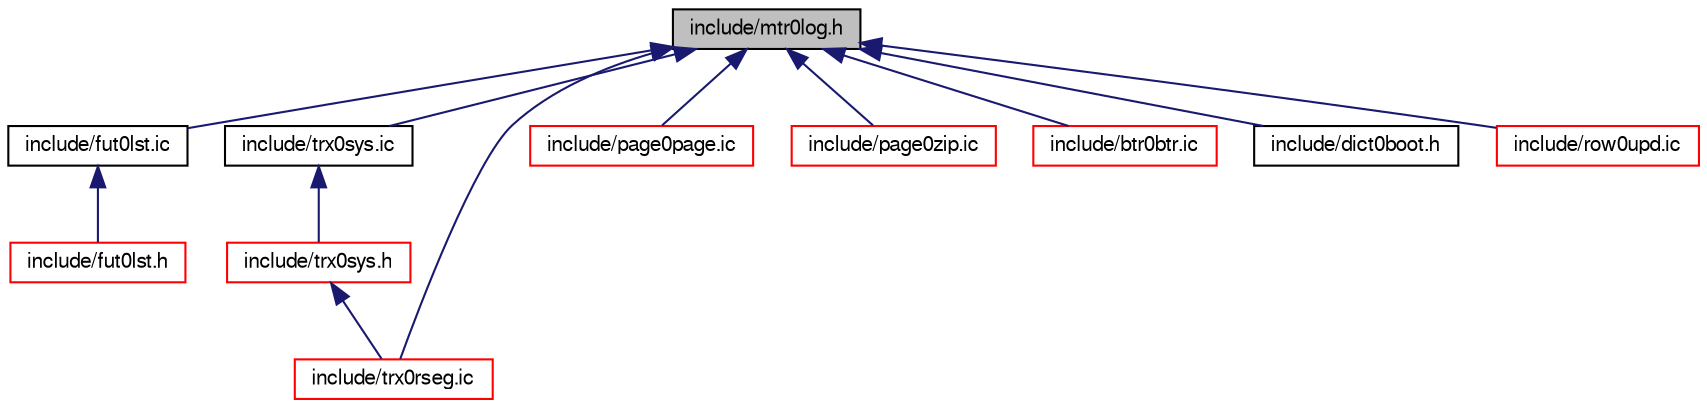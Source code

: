 digraph "include/mtr0log.h"
{
  bgcolor="transparent";
  edge [fontname="FreeSans",fontsize="10",labelfontname="FreeSans",labelfontsize="10"];
  node [fontname="FreeSans",fontsize="10",shape=record];
  Node1 [label="include/mtr0log.h",height=0.2,width=0.4,color="black", fillcolor="grey75", style="filled" fontcolor="black"];
  Node1 -> Node2 [dir="back",color="midnightblue",fontsize="10",style="solid",fontname="FreeSans"];
  Node2 [label="include/fut0lst.ic",height=0.2,width=0.4,color="black",URL="$fut0lst_8ic.html"];
  Node2 -> Node3 [dir="back",color="midnightblue",fontsize="10",style="solid",fontname="FreeSans"];
  Node3 [label="include/fut0lst.h",height=0.2,width=0.4,color="red",URL="$fut0lst_8h.html"];
  Node1 -> Node4 [dir="back",color="midnightblue",fontsize="10",style="solid",fontname="FreeSans"];
  Node4 [label="include/trx0sys.ic",height=0.2,width=0.4,color="black",URL="$trx0sys_8ic.html"];
  Node4 -> Node5 [dir="back",color="midnightblue",fontsize="10",style="solid",fontname="FreeSans"];
  Node5 [label="include/trx0sys.h",height=0.2,width=0.4,color="red",URL="$trx0sys_8h.html"];
  Node5 -> Node6 [dir="back",color="midnightblue",fontsize="10",style="solid",fontname="FreeSans"];
  Node6 [label="include/trx0rseg.ic",height=0.2,width=0.4,color="red",URL="$trx0rseg_8ic.html"];
  Node1 -> Node7 [dir="back",color="midnightblue",fontsize="10",style="solid",fontname="FreeSans"];
  Node7 [label="include/page0page.ic",height=0.2,width=0.4,color="red",URL="$page0page_8ic.html"];
  Node1 -> Node8 [dir="back",color="midnightblue",fontsize="10",style="solid",fontname="FreeSans"];
  Node8 [label="include/page0zip.ic",height=0.2,width=0.4,color="red",URL="$page0zip_8ic.html"];
  Node1 -> Node9 [dir="back",color="midnightblue",fontsize="10",style="solid",fontname="FreeSans"];
  Node9 [label="include/btr0btr.ic",height=0.2,width=0.4,color="red",URL="$btr0btr_8ic.html"];
  Node1 -> Node10 [dir="back",color="midnightblue",fontsize="10",style="solid",fontname="FreeSans"];
  Node10 [label="include/dict0boot.h",height=0.2,width=0.4,color="black",URL="$dict0boot_8h.html"];
  Node1 -> Node11 [dir="back",color="midnightblue",fontsize="10",style="solid",fontname="FreeSans"];
  Node11 [label="include/row0upd.ic",height=0.2,width=0.4,color="red",URL="$row0upd_8ic.html"];
  Node1 -> Node6 [dir="back",color="midnightblue",fontsize="10",style="solid",fontname="FreeSans"];
}
